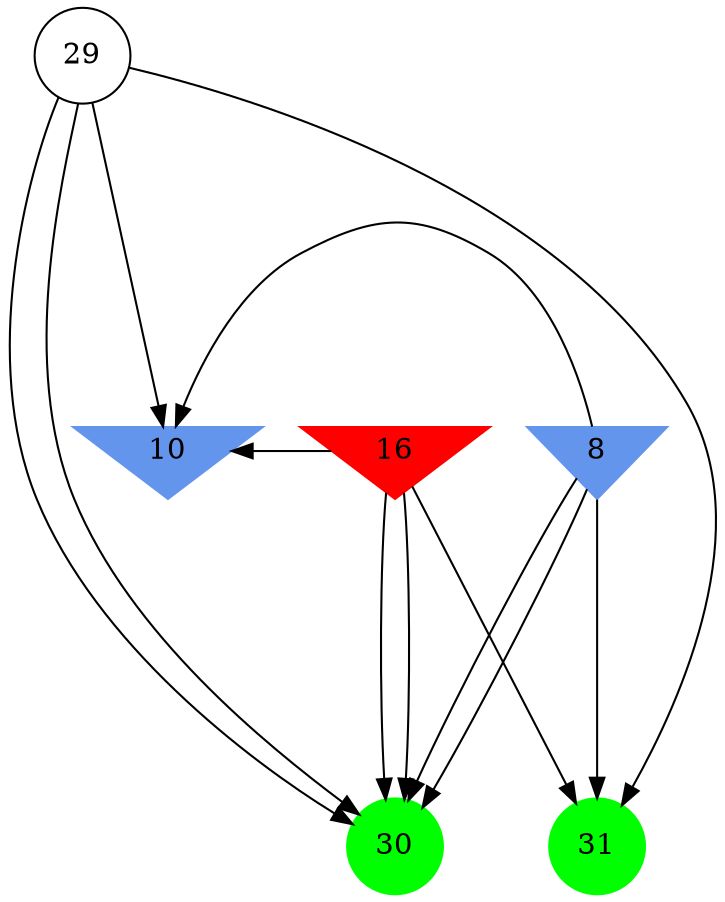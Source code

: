 digraph brain {
	ranksep=2.0;
	8 [shape=invtriangle,style=filled,color=cornflowerblue];
	10 [shape=invtriangle,style=filled,color=cornflowerblue];
	16 [shape=invtriangle,style=filled,color=red];
	29 [shape=circle,color=black];
	30 [shape=circle,style=filled,color=green];
	31 [shape=circle,style=filled,color=green];
	16	->	30;
	16	->	10;
	16	->	30;
	16	->	31;
	29	->	30;
	29	->	10;
	29	->	30;
	29	->	31;
	8	->	30;
	8	->	10;
	8	->	30;
	8	->	31;
	{ rank=same; 8; 10; 16; }
	{ rank=same; 29; }
	{ rank=same; 30; 31; }
}
